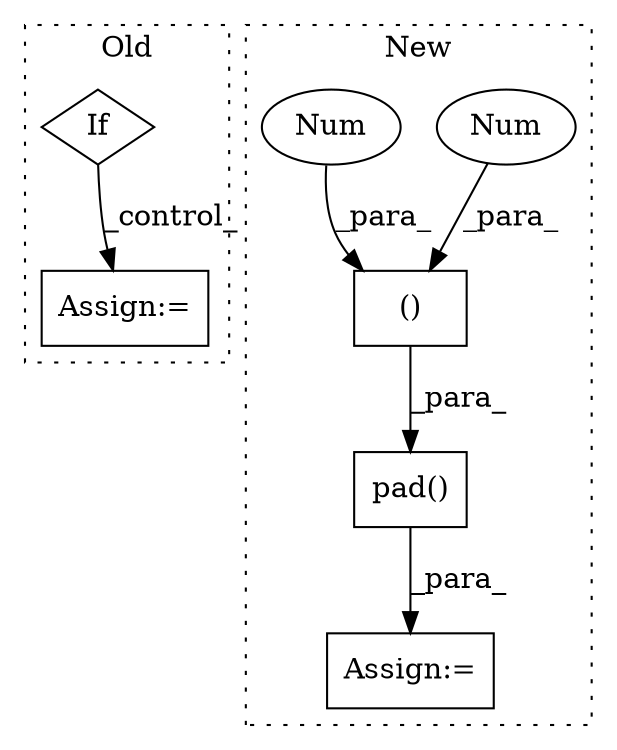 digraph G {
subgraph cluster0 {
1 [label="If" a="96" s="19517,19544" l="3,14" shape="diamond"];
7 [label="Assign:=" a="68" s="19579" l="3" shape="box"];
label = "Old";
style="dotted";
}
subgraph cluster1 {
2 [label="pad()" a="75" s="19423,19450" l="6,1" shape="box"];
3 [label="Assign:=" a="68" s="19420" l="3" shape="box"];
4 [label="()" a="54" s="19434" l="15" shape="box"];
5 [label="Num" a="76" s="19433" l="1" shape="ellipse"];
6 [label="Num" a="76" s="19448" l="1" shape="ellipse"];
label = "New";
style="dotted";
}
1 -> 7 [label="_control_"];
2 -> 3 [label="_para_"];
4 -> 2 [label="_para_"];
5 -> 4 [label="_para_"];
6 -> 4 [label="_para_"];
}